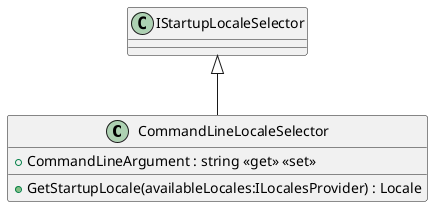 @startuml
class CommandLineLocaleSelector {
    + CommandLineArgument : string <<get>> <<set>>
    + GetStartupLocale(availableLocales:ILocalesProvider) : Locale
}
IStartupLocaleSelector <|-- CommandLineLocaleSelector
@enduml
